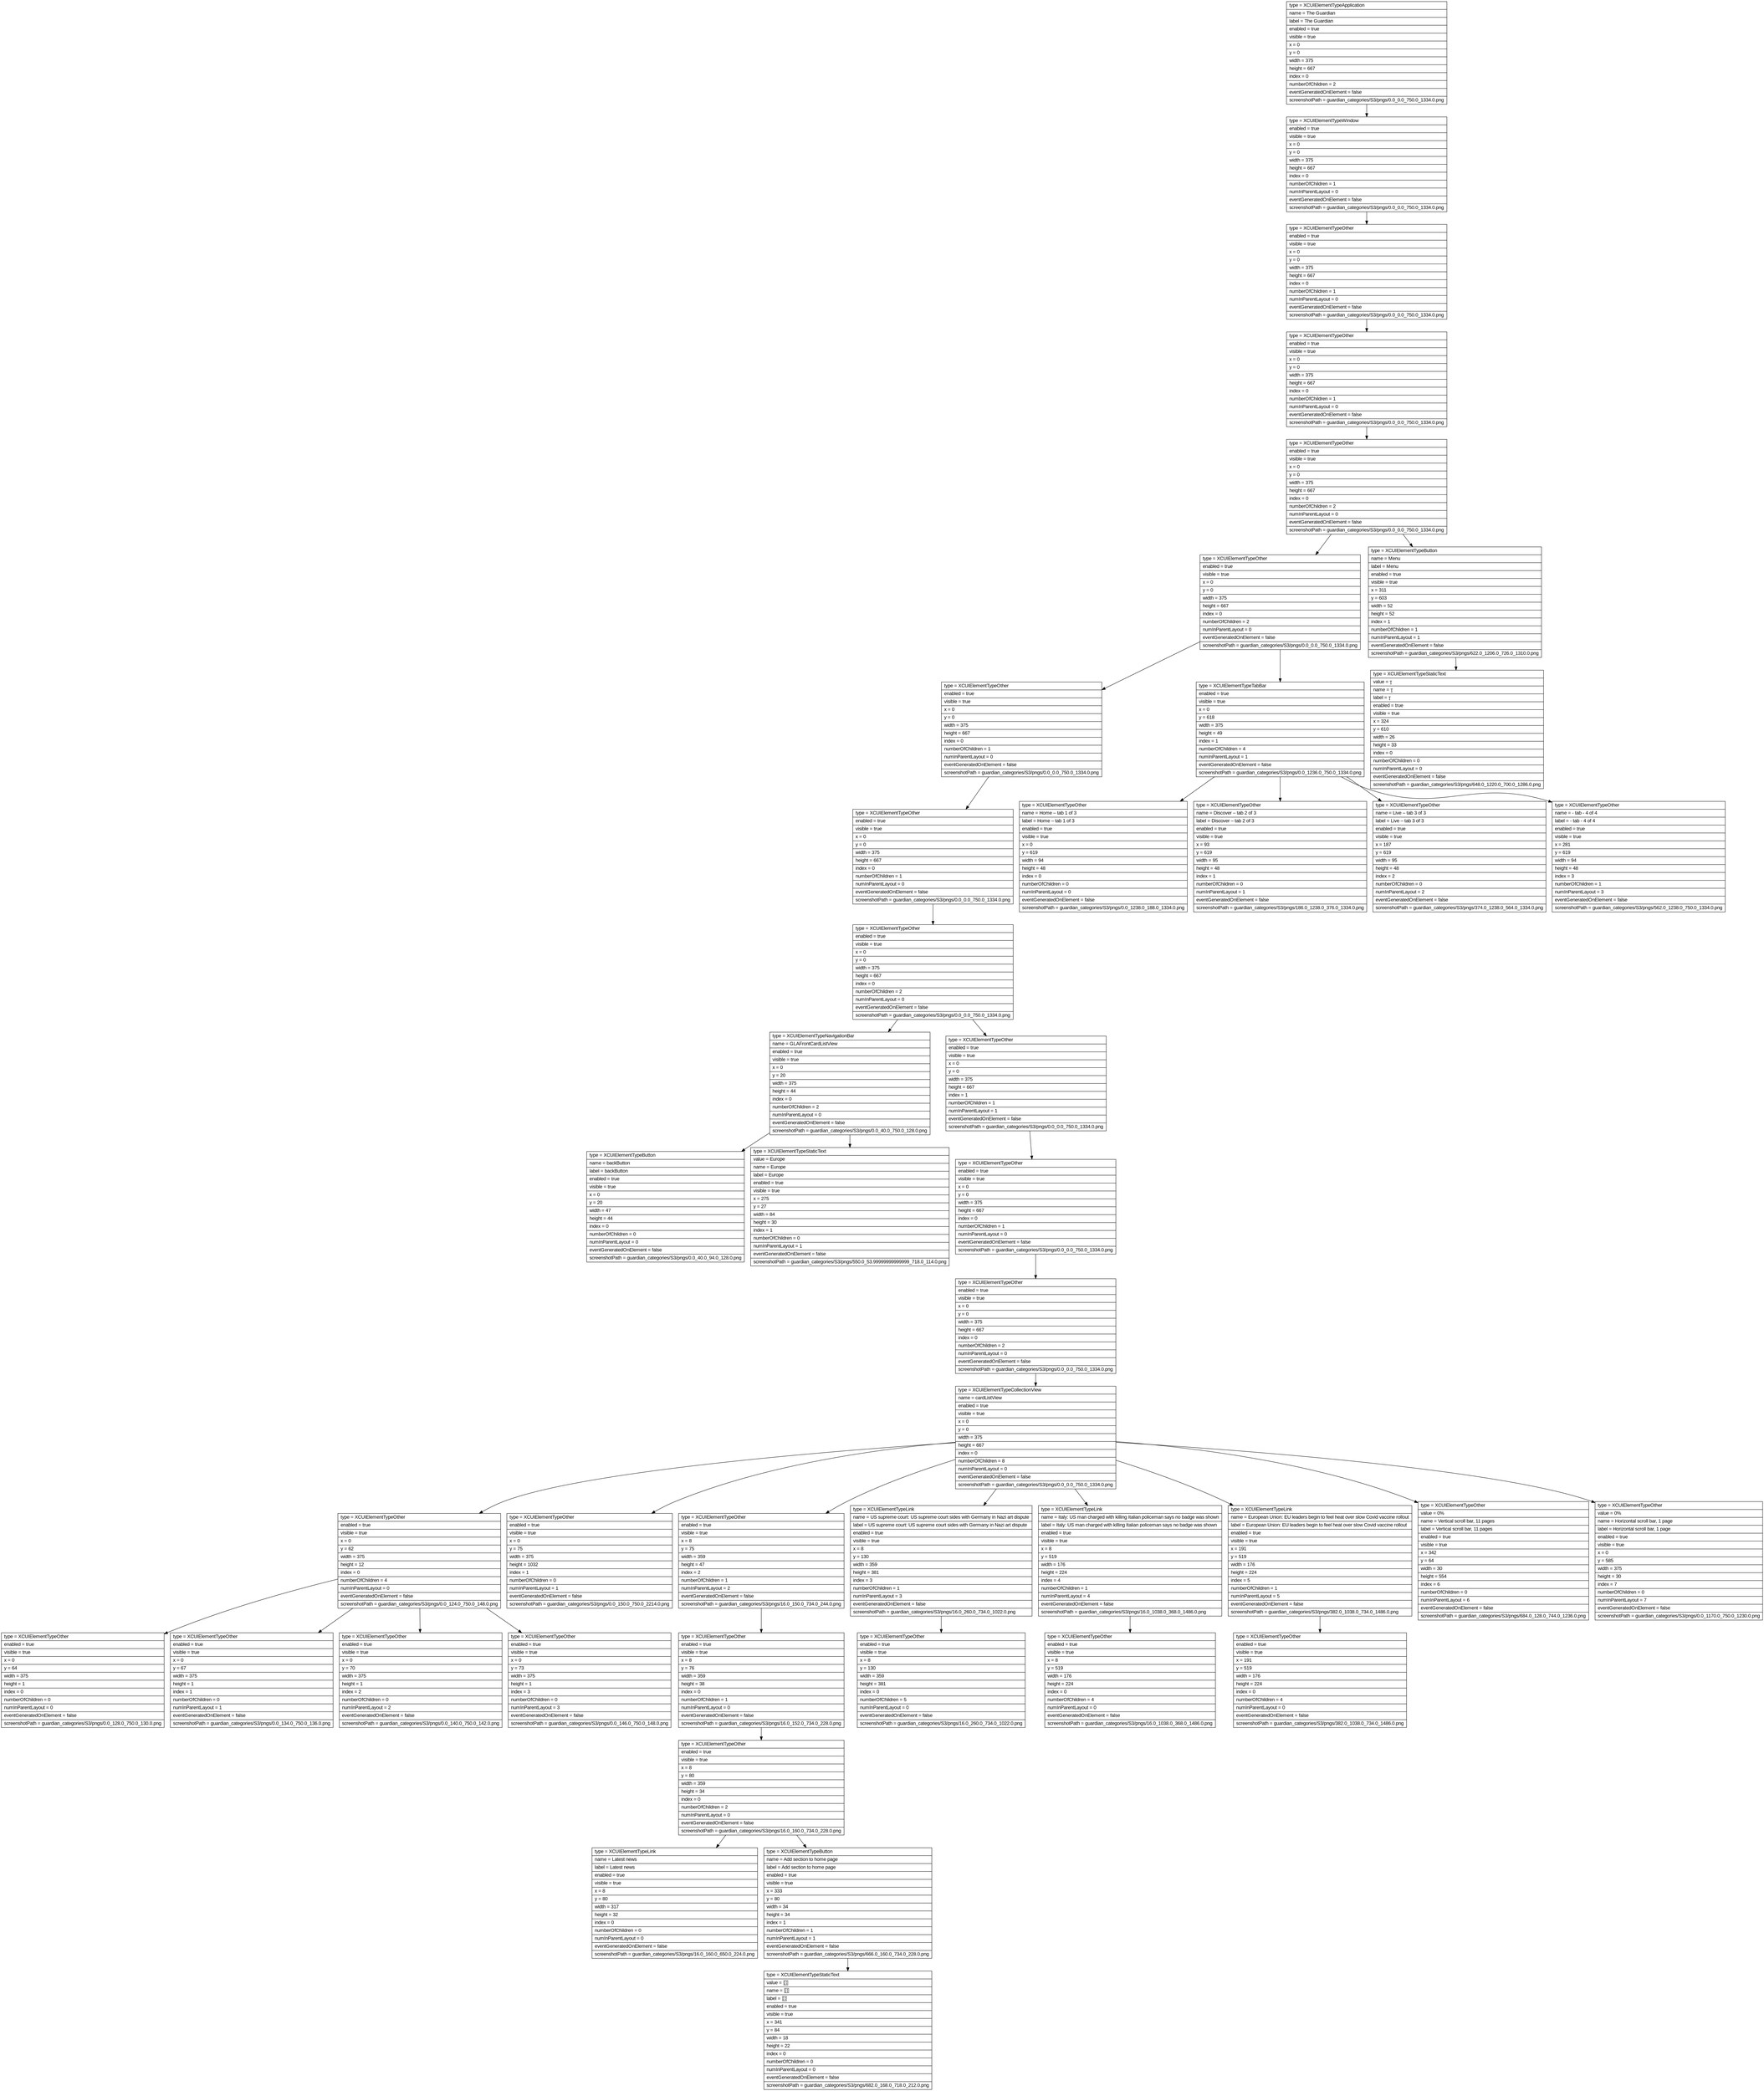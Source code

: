 digraph Layout {

	node [shape=record fontname=Arial];

	0	[label="{type = XCUIElementTypeApplication\l|name = The Guardian\l|label = The Guardian\l|enabled = true\l|visible = true\l|x = 0\l|y = 0\l|width = 375\l|height = 667\l|index = 0\l|numberOfChildren = 2\l|eventGeneratedOnElement = false \l|screenshotPath = guardian_categories/S3/pngs/0.0_0.0_750.0_1334.0.png\l}"]
	1	[label="{type = XCUIElementTypeWindow\l|enabled = true\l|visible = true\l|x = 0\l|y = 0\l|width = 375\l|height = 667\l|index = 0\l|numberOfChildren = 1\l|numInParentLayout = 0\l|eventGeneratedOnElement = false \l|screenshotPath = guardian_categories/S3/pngs/0.0_0.0_750.0_1334.0.png\l}"]
	2	[label="{type = XCUIElementTypeOther\l|enabled = true\l|visible = true\l|x = 0\l|y = 0\l|width = 375\l|height = 667\l|index = 0\l|numberOfChildren = 1\l|numInParentLayout = 0\l|eventGeneratedOnElement = false \l|screenshotPath = guardian_categories/S3/pngs/0.0_0.0_750.0_1334.0.png\l}"]
	3	[label="{type = XCUIElementTypeOther\l|enabled = true\l|visible = true\l|x = 0\l|y = 0\l|width = 375\l|height = 667\l|index = 0\l|numberOfChildren = 1\l|numInParentLayout = 0\l|eventGeneratedOnElement = false \l|screenshotPath = guardian_categories/S3/pngs/0.0_0.0_750.0_1334.0.png\l}"]
	4	[label="{type = XCUIElementTypeOther\l|enabled = true\l|visible = true\l|x = 0\l|y = 0\l|width = 375\l|height = 667\l|index = 0\l|numberOfChildren = 2\l|numInParentLayout = 0\l|eventGeneratedOnElement = false \l|screenshotPath = guardian_categories/S3/pngs/0.0_0.0_750.0_1334.0.png\l}"]
	5	[label="{type = XCUIElementTypeOther\l|enabled = true\l|visible = true\l|x = 0\l|y = 0\l|width = 375\l|height = 667\l|index = 0\l|numberOfChildren = 2\l|numInParentLayout = 0\l|eventGeneratedOnElement = false \l|screenshotPath = guardian_categories/S3/pngs/0.0_0.0_750.0_1334.0.png\l}"]
	6	[label="{type = XCUIElementTypeButton\l|name = Menu\l|label = Menu\l|enabled = true\l|visible = true\l|x = 311\l|y = 603\l|width = 52\l|height = 52\l|index = 1\l|numberOfChildren = 1\l|numInParentLayout = 1\l|eventGeneratedOnElement = false \l|screenshotPath = guardian_categories/S3/pngs/622.0_1206.0_726.0_1310.0.png\l}"]
	7	[label="{type = XCUIElementTypeOther\l|enabled = true\l|visible = true\l|x = 0\l|y = 0\l|width = 375\l|height = 667\l|index = 0\l|numberOfChildren = 1\l|numInParentLayout = 0\l|eventGeneratedOnElement = false \l|screenshotPath = guardian_categories/S3/pngs/0.0_0.0_750.0_1334.0.png\l}"]
	8	[label="{type = XCUIElementTypeTabBar\l|enabled = true\l|visible = true\l|x = 0\l|y = 618\l|width = 375\l|height = 49\l|index = 1\l|numberOfChildren = 4\l|numInParentLayout = 1\l|eventGeneratedOnElement = false \l|screenshotPath = guardian_categories/S3/pngs/0.0_1236.0_750.0_1334.0.png\l}"]
	9	[label="{type = XCUIElementTypeStaticText\l|value = \l|name = \l|label = \l|enabled = true\l|visible = true\l|x = 324\l|y = 610\l|width = 26\l|height = 33\l|index = 0\l|numberOfChildren = 0\l|numInParentLayout = 0\l|eventGeneratedOnElement = false \l|screenshotPath = guardian_categories/S3/pngs/648.0_1220.0_700.0_1286.0.png\l}"]
	10	[label="{type = XCUIElementTypeOther\l|enabled = true\l|visible = true\l|x = 0\l|y = 0\l|width = 375\l|height = 667\l|index = 0\l|numberOfChildren = 1\l|numInParentLayout = 0\l|eventGeneratedOnElement = false \l|screenshotPath = guardian_categories/S3/pngs/0.0_0.0_750.0_1334.0.png\l}"]
	11	[label="{type = XCUIElementTypeOther\l|name = Home – tab 1 of 3\l|label = Home – tab 1 of 3\l|enabled = true\l|visible = true\l|x = 0\l|y = 619\l|width = 94\l|height = 48\l|index = 0\l|numberOfChildren = 0\l|numInParentLayout = 0\l|eventGeneratedOnElement = false \l|screenshotPath = guardian_categories/S3/pngs/0.0_1238.0_188.0_1334.0.png\l}"]
	12	[label="{type = XCUIElementTypeOther\l|name = Discover – tab 2 of 3\l|label = Discover – tab 2 of 3\l|enabled = true\l|visible = true\l|x = 93\l|y = 619\l|width = 95\l|height = 48\l|index = 1\l|numberOfChildren = 0\l|numInParentLayout = 1\l|eventGeneratedOnElement = false \l|screenshotPath = guardian_categories/S3/pngs/186.0_1238.0_376.0_1334.0.png\l}"]
	13	[label="{type = XCUIElementTypeOther\l|name = Live – tab 3 of 3\l|label = Live – tab 3 of 3\l|enabled = true\l|visible = true\l|x = 187\l|y = 619\l|width = 95\l|height = 48\l|index = 2\l|numberOfChildren = 0\l|numInParentLayout = 2\l|eventGeneratedOnElement = false \l|screenshotPath = guardian_categories/S3/pngs/374.0_1238.0_564.0_1334.0.png\l}"]
	14	[label="{type = XCUIElementTypeOther\l|name =  - tab - 4 of 4\l|label =  - tab - 4 of 4\l|enabled = true\l|visible = true\l|x = 281\l|y = 619\l|width = 94\l|height = 48\l|index = 3\l|numberOfChildren = 1\l|numInParentLayout = 3\l|eventGeneratedOnElement = false \l|screenshotPath = guardian_categories/S3/pngs/562.0_1238.0_750.0_1334.0.png\l}"]
	15	[label="{type = XCUIElementTypeOther\l|enabled = true\l|visible = true\l|x = 0\l|y = 0\l|width = 375\l|height = 667\l|index = 0\l|numberOfChildren = 2\l|numInParentLayout = 0\l|eventGeneratedOnElement = false \l|screenshotPath = guardian_categories/S3/pngs/0.0_0.0_750.0_1334.0.png\l}"]
	16	[label="{type = XCUIElementTypeNavigationBar\l|name = GLAFrontCardListView\l|enabled = true\l|visible = true\l|x = 0\l|y = 20\l|width = 375\l|height = 44\l|index = 0\l|numberOfChildren = 2\l|numInParentLayout = 0\l|eventGeneratedOnElement = false \l|screenshotPath = guardian_categories/S3/pngs/0.0_40.0_750.0_128.0.png\l}"]
	17	[label="{type = XCUIElementTypeOther\l|enabled = true\l|visible = true\l|x = 0\l|y = 0\l|width = 375\l|height = 667\l|index = 1\l|numberOfChildren = 1\l|numInParentLayout = 1\l|eventGeneratedOnElement = false \l|screenshotPath = guardian_categories/S3/pngs/0.0_0.0_750.0_1334.0.png\l}"]
	18	[label="{type = XCUIElementTypeButton\l|name = backButton\l|label = backButton\l|enabled = true\l|visible = true\l|x = 0\l|y = 20\l|width = 47\l|height = 44\l|index = 0\l|numberOfChildren = 0\l|numInParentLayout = 0\l|eventGeneratedOnElement = false \l|screenshotPath = guardian_categories/S3/pngs/0.0_40.0_94.0_128.0.png\l}"]
	19	[label="{type = XCUIElementTypeStaticText\l|value = Europe\l|name = Europe\l|label = Europe\l|enabled = true\l|visible = true\l|x = 275\l|y = 27\l|width = 84\l|height = 30\l|index = 1\l|numberOfChildren = 0\l|numInParentLayout = 1\l|eventGeneratedOnElement = false \l|screenshotPath = guardian_categories/S3/pngs/550.0_53.99999999999999_718.0_114.0.png\l}"]
	20	[label="{type = XCUIElementTypeOther\l|enabled = true\l|visible = true\l|x = 0\l|y = 0\l|width = 375\l|height = 667\l|index = 0\l|numberOfChildren = 1\l|numInParentLayout = 0\l|eventGeneratedOnElement = false \l|screenshotPath = guardian_categories/S3/pngs/0.0_0.0_750.0_1334.0.png\l}"]
	21	[label="{type = XCUIElementTypeOther\l|enabled = true\l|visible = true\l|x = 0\l|y = 0\l|width = 375\l|height = 667\l|index = 0\l|numberOfChildren = 2\l|numInParentLayout = 0\l|eventGeneratedOnElement = false \l|screenshotPath = guardian_categories/S3/pngs/0.0_0.0_750.0_1334.0.png\l}"]
	22	[label="{type = XCUIElementTypeCollectionView\l|name = cardListView\l|enabled = true\l|visible = true\l|x = 0\l|y = 0\l|width = 375\l|height = 667\l|index = 0\l|numberOfChildren = 8\l|numInParentLayout = 0\l|eventGeneratedOnElement = false \l|screenshotPath = guardian_categories/S3/pngs/0.0_0.0_750.0_1334.0.png\l}"]
	23	[label="{type = XCUIElementTypeOther\l|enabled = true\l|visible = true\l|x = 0\l|y = 62\l|width = 375\l|height = 12\l|index = 0\l|numberOfChildren = 4\l|numInParentLayout = 0\l|eventGeneratedOnElement = false \l|screenshotPath = guardian_categories/S3/pngs/0.0_124.0_750.0_148.0.png\l}"]
	24	[label="{type = XCUIElementTypeOther\l|enabled = true\l|visible = true\l|x = 0\l|y = 75\l|width = 375\l|height = 1032\l|index = 1\l|numberOfChildren = 0\l|numInParentLayout = 1\l|eventGeneratedOnElement = false \l|screenshotPath = guardian_categories/S3/pngs/0.0_150.0_750.0_2214.0.png\l}"]
	25	[label="{type = XCUIElementTypeOther\l|enabled = true\l|visible = true\l|x = 8\l|y = 75\l|width = 359\l|height = 47\l|index = 2\l|numberOfChildren = 1\l|numInParentLayout = 2\l|eventGeneratedOnElement = false \l|screenshotPath = guardian_categories/S3/pngs/16.0_150.0_734.0_244.0.png\l}"]
	26	[label="{type = XCUIElementTypeLink\l|name = US supreme court: US supreme court sides with Germany in Nazi art dispute\l|label = US supreme court: US supreme court sides with Germany in Nazi art dispute\l|enabled = true\l|visible = true\l|x = 8\l|y = 130\l|width = 359\l|height = 381\l|index = 3\l|numberOfChildren = 1\l|numInParentLayout = 3\l|eventGeneratedOnElement = false \l|screenshotPath = guardian_categories/S3/pngs/16.0_260.0_734.0_1022.0.png\l}"]
	27	[label="{type = XCUIElementTypeLink\l|name = Italy: US man charged with killing Italian policeman says no badge was shown\l|label = Italy: US man charged with killing Italian policeman says no badge was shown\l|enabled = true\l|visible = true\l|x = 8\l|y = 519\l|width = 176\l|height = 224\l|index = 4\l|numberOfChildren = 1\l|numInParentLayout = 4\l|eventGeneratedOnElement = false \l|screenshotPath = guardian_categories/S3/pngs/16.0_1038.0_368.0_1486.0.png\l}"]
	28	[label="{type = XCUIElementTypeLink\l|name = European Union: EU leaders begin to feel heat over slow Covid vaccine rollout\l|label = European Union: EU leaders begin to feel heat over slow Covid vaccine rollout\l|enabled = true\l|visible = true\l|x = 191\l|y = 519\l|width = 176\l|height = 224\l|index = 5\l|numberOfChildren = 1\l|numInParentLayout = 5\l|eventGeneratedOnElement = false \l|screenshotPath = guardian_categories/S3/pngs/382.0_1038.0_734.0_1486.0.png\l}"]
	29	[label="{type = XCUIElementTypeOther\l|value = 0%\l|name = Vertical scroll bar, 11 pages\l|label = Vertical scroll bar, 11 pages\l|enabled = true\l|visible = true\l|x = 342\l|y = 64\l|width = 30\l|height = 554\l|index = 6\l|numberOfChildren = 0\l|numInParentLayout = 6\l|eventGeneratedOnElement = false \l|screenshotPath = guardian_categories/S3/pngs/684.0_128.0_744.0_1236.0.png\l}"]
	30	[label="{type = XCUIElementTypeOther\l|value = 0%\l|name = Horizontal scroll bar, 1 page\l|label = Horizontal scroll bar, 1 page\l|enabled = true\l|visible = true\l|x = 0\l|y = 585\l|width = 375\l|height = 30\l|index = 7\l|numberOfChildren = 0\l|numInParentLayout = 7\l|eventGeneratedOnElement = false \l|screenshotPath = guardian_categories/S3/pngs/0.0_1170.0_750.0_1230.0.png\l}"]
	31	[label="{type = XCUIElementTypeOther\l|enabled = true\l|visible = true\l|x = 0\l|y = 64\l|width = 375\l|height = 1\l|index = 0\l|numberOfChildren = 0\l|numInParentLayout = 0\l|eventGeneratedOnElement = false \l|screenshotPath = guardian_categories/S3/pngs/0.0_128.0_750.0_130.0.png\l}"]
	32	[label="{type = XCUIElementTypeOther\l|enabled = true\l|visible = true\l|x = 0\l|y = 67\l|width = 375\l|height = 1\l|index = 1\l|numberOfChildren = 0\l|numInParentLayout = 1\l|eventGeneratedOnElement = false \l|screenshotPath = guardian_categories/S3/pngs/0.0_134.0_750.0_136.0.png\l}"]
	33	[label="{type = XCUIElementTypeOther\l|enabled = true\l|visible = true\l|x = 0\l|y = 70\l|width = 375\l|height = 1\l|index = 2\l|numberOfChildren = 0\l|numInParentLayout = 2\l|eventGeneratedOnElement = false \l|screenshotPath = guardian_categories/S3/pngs/0.0_140.0_750.0_142.0.png\l}"]
	34	[label="{type = XCUIElementTypeOther\l|enabled = true\l|visible = true\l|x = 0\l|y = 73\l|width = 375\l|height = 1\l|index = 3\l|numberOfChildren = 0\l|numInParentLayout = 3\l|eventGeneratedOnElement = false \l|screenshotPath = guardian_categories/S3/pngs/0.0_146.0_750.0_148.0.png\l}"]
	35	[label="{type = XCUIElementTypeOther\l|enabled = true\l|visible = true\l|x = 8\l|y = 76\l|width = 359\l|height = 38\l|index = 0\l|numberOfChildren = 1\l|numInParentLayout = 0\l|eventGeneratedOnElement = false \l|screenshotPath = guardian_categories/S3/pngs/16.0_152.0_734.0_228.0.png\l}"]
	36	[label="{type = XCUIElementTypeOther\l|enabled = true\l|visible = true\l|x = 8\l|y = 130\l|width = 359\l|height = 381\l|index = 0\l|numberOfChildren = 5\l|numInParentLayout = 0\l|eventGeneratedOnElement = false \l|screenshotPath = guardian_categories/S3/pngs/16.0_260.0_734.0_1022.0.png\l}"]
	37	[label="{type = XCUIElementTypeOther\l|enabled = true\l|visible = true\l|x = 8\l|y = 519\l|width = 176\l|height = 224\l|index = 0\l|numberOfChildren = 4\l|numInParentLayout = 0\l|eventGeneratedOnElement = false \l|screenshotPath = guardian_categories/S3/pngs/16.0_1038.0_368.0_1486.0.png\l}"]
	38	[label="{type = XCUIElementTypeOther\l|enabled = true\l|visible = true\l|x = 191\l|y = 519\l|width = 176\l|height = 224\l|index = 0\l|numberOfChildren = 4\l|numInParentLayout = 0\l|eventGeneratedOnElement = false \l|screenshotPath = guardian_categories/S3/pngs/382.0_1038.0_734.0_1486.0.png\l}"]
	39	[label="{type = XCUIElementTypeOther\l|enabled = true\l|visible = true\l|x = 8\l|y = 80\l|width = 359\l|height = 34\l|index = 0\l|numberOfChildren = 2\l|numInParentLayout = 0\l|eventGeneratedOnElement = false \l|screenshotPath = guardian_categories/S3/pngs/16.0_160.0_734.0_228.0.png\l}"]
	40	[label="{type = XCUIElementTypeLink\l|name = Latest news\l|label = Latest news\l|enabled = true\l|visible = true\l|x = 8\l|y = 80\l|width = 317\l|height = 32\l|index = 0\l|numberOfChildren = 0\l|numInParentLayout = 0\l|eventGeneratedOnElement = false \l|screenshotPath = guardian_categories/S3/pngs/16.0_160.0_650.0_224.0.png\l}"]
	41	[label="{type = XCUIElementTypeButton\l|name = Add section to home page\l|label = Add section to home page\l|enabled = true\l|visible = true\l|x = 333\l|y = 80\l|width = 34\l|height = 34\l|index = 1\l|numberOfChildren = 1\l|numInParentLayout = 1\l|eventGeneratedOnElement = false \l|screenshotPath = guardian_categories/S3/pngs/666.0_160.0_734.0_228.0.png\l}"]
	42	[label="{type = XCUIElementTypeStaticText\l|value = \l|name = \l|label = \l|enabled = true\l|visible = true\l|x = 341\l|y = 84\l|width = 18\l|height = 22\l|index = 0\l|numberOfChildren = 0\l|numInParentLayout = 0\l|eventGeneratedOnElement = false \l|screenshotPath = guardian_categories/S3/pngs/682.0_168.0_718.0_212.0.png\l}"]


	0 -> 1
	1 -> 2
	2 -> 3
	3 -> 4
	4 -> 5
	4 -> 6
	5 -> 7
	5 -> 8
	6 -> 9
	7 -> 10
	8 -> 11
	8 -> 12
	8 -> 13
	8 -> 14
	10 -> 15
	15 -> 16
	15 -> 17
	16 -> 18
	16 -> 19
	17 -> 20
	20 -> 21
	21 -> 22
	22 -> 23
	22 -> 24
	22 -> 25
	22 -> 26
	22 -> 27
	22 -> 28
	22 -> 29
	22 -> 30
	23 -> 31
	23 -> 32
	23 -> 33
	23 -> 34
	25 -> 35
	26 -> 36
	27 -> 37
	28 -> 38
	35 -> 39
	39 -> 40
	39 -> 41
	41 -> 42


}